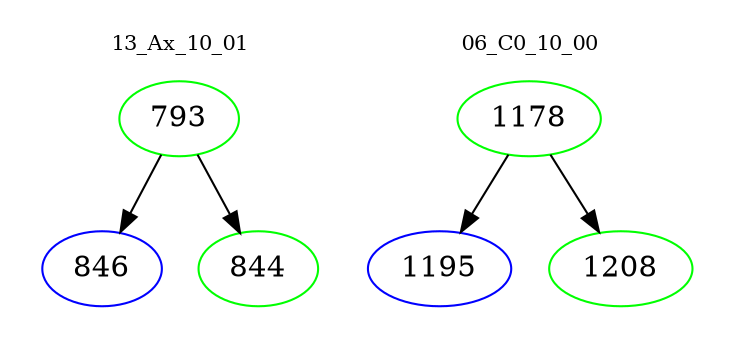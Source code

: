 digraph{
subgraph cluster_0 {
color = white
label = "13_Ax_10_01";
fontsize=10;
T0_793 [label="793", color="green"]
T0_793 -> T0_846 [color="black"]
T0_846 [label="846", color="blue"]
T0_793 -> T0_844 [color="black"]
T0_844 [label="844", color="green"]
}
subgraph cluster_1 {
color = white
label = "06_C0_10_00";
fontsize=10;
T1_1178 [label="1178", color="green"]
T1_1178 -> T1_1195 [color="black"]
T1_1195 [label="1195", color="blue"]
T1_1178 -> T1_1208 [color="black"]
T1_1208 [label="1208", color="green"]
}
}
